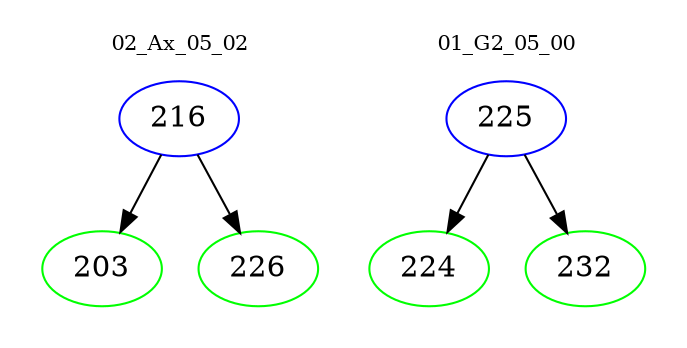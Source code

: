 digraph{
subgraph cluster_0 {
color = white
label = "02_Ax_05_02";
fontsize=10;
T0_216 [label="216", color="blue"]
T0_216 -> T0_203 [color="black"]
T0_203 [label="203", color="green"]
T0_216 -> T0_226 [color="black"]
T0_226 [label="226", color="green"]
}
subgraph cluster_1 {
color = white
label = "01_G2_05_00";
fontsize=10;
T1_225 [label="225", color="blue"]
T1_225 -> T1_224 [color="black"]
T1_224 [label="224", color="green"]
T1_225 -> T1_232 [color="black"]
T1_232 [label="232", color="green"]
}
}
